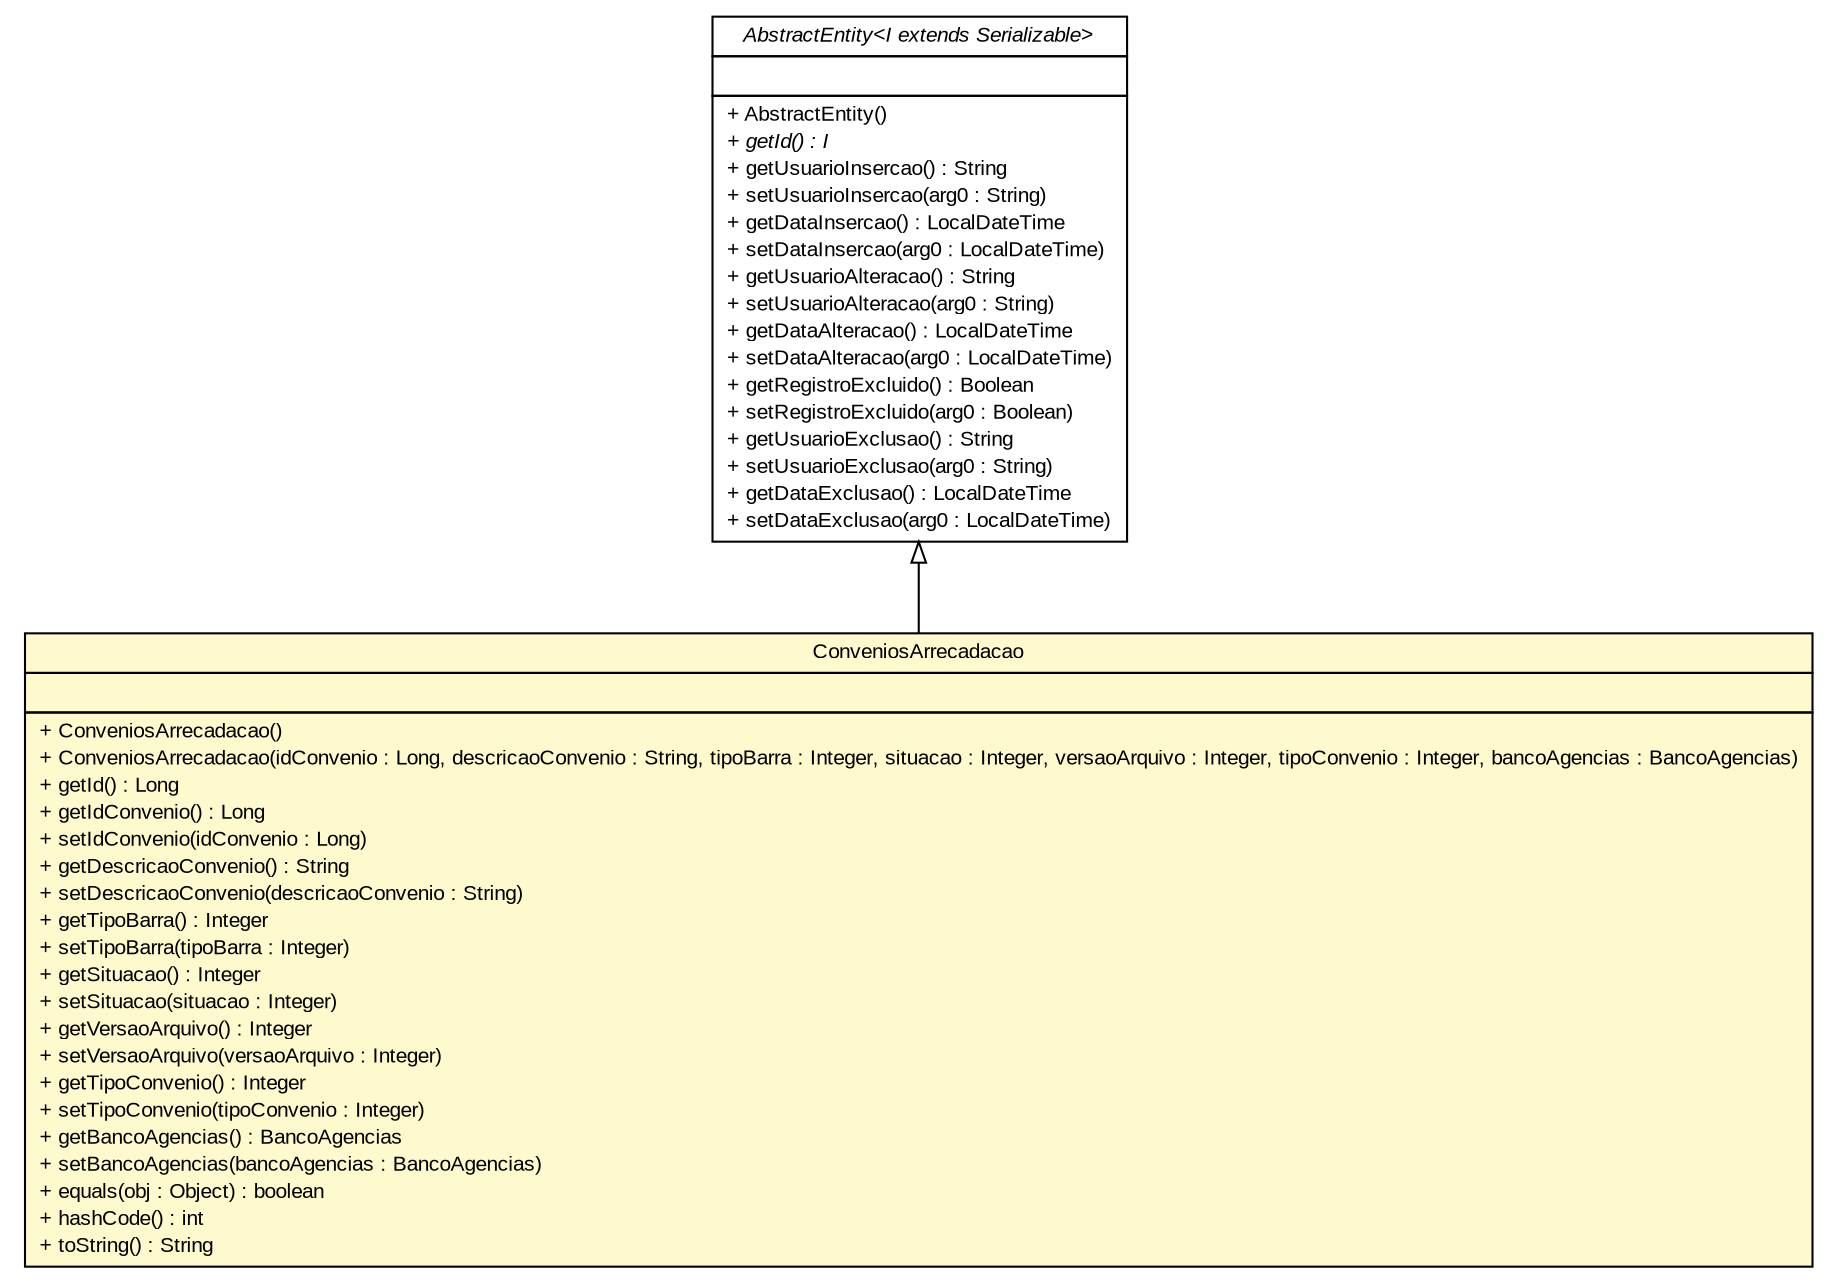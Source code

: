 #!/usr/local/bin/dot
#
# Class diagram 
# Generated by UMLGraph version R5_6 (http://www.umlgraph.org/)
#

digraph G {
	edge [fontname="arial",fontsize=10,labelfontname="arial",labelfontsize=10];
	node [fontname="arial",fontsize=10,shape=plaintext];
	nodesep=0.25;
	ranksep=0.5;
	// br.gov.to.sefaz.arr.parametros.persistence.entity.ConveniosArrecadacao
	c1878 [label=<<table title="br.gov.to.sefaz.arr.parametros.persistence.entity.ConveniosArrecadacao" border="0" cellborder="1" cellspacing="0" cellpadding="2" port="p" bgcolor="lemonChiffon" href="./ConveniosArrecadacao.html">
		<tr><td><table border="0" cellspacing="0" cellpadding="1">
<tr><td align="center" balign="center"> ConveniosArrecadacao </td></tr>
		</table></td></tr>
		<tr><td><table border="0" cellspacing="0" cellpadding="1">
<tr><td align="left" balign="left">  </td></tr>
		</table></td></tr>
		<tr><td><table border="0" cellspacing="0" cellpadding="1">
<tr><td align="left" balign="left"> + ConveniosArrecadacao() </td></tr>
<tr><td align="left" balign="left"> + ConveniosArrecadacao(idConvenio : Long, descricaoConvenio : String, tipoBarra : Integer, situacao : Integer, versaoArquivo : Integer, tipoConvenio : Integer, bancoAgencias : BancoAgencias) </td></tr>
<tr><td align="left" balign="left"> + getId() : Long </td></tr>
<tr><td align="left" balign="left"> + getIdConvenio() : Long </td></tr>
<tr><td align="left" balign="left"> + setIdConvenio(idConvenio : Long) </td></tr>
<tr><td align="left" balign="left"> + getDescricaoConvenio() : String </td></tr>
<tr><td align="left" balign="left"> + setDescricaoConvenio(descricaoConvenio : String) </td></tr>
<tr><td align="left" balign="left"> + getTipoBarra() : Integer </td></tr>
<tr><td align="left" balign="left"> + setTipoBarra(tipoBarra : Integer) </td></tr>
<tr><td align="left" balign="left"> + getSituacao() : Integer </td></tr>
<tr><td align="left" balign="left"> + setSituacao(situacao : Integer) </td></tr>
<tr><td align="left" balign="left"> + getVersaoArquivo() : Integer </td></tr>
<tr><td align="left" balign="left"> + setVersaoArquivo(versaoArquivo : Integer) </td></tr>
<tr><td align="left" balign="left"> + getTipoConvenio() : Integer </td></tr>
<tr><td align="left" balign="left"> + setTipoConvenio(tipoConvenio : Integer) </td></tr>
<tr><td align="left" balign="left"> + getBancoAgencias() : BancoAgencias </td></tr>
<tr><td align="left" balign="left"> + setBancoAgencias(bancoAgencias : BancoAgencias) </td></tr>
<tr><td align="left" balign="left"> + equals(obj : Object) : boolean </td></tr>
<tr><td align="left" balign="left"> + hashCode() : int </td></tr>
<tr><td align="left" balign="left"> + toString() : String </td></tr>
		</table></td></tr>
		</table>>, URL="./ConveniosArrecadacao.html", fontname="arial", fontcolor="black", fontsize=10.0];
	//br.gov.to.sefaz.arr.parametros.persistence.entity.ConveniosArrecadacao extends br.gov.to.sefaz.persistence.entity.AbstractEntity<java.lang.Long>
	c1897:p -> c1878:p [dir=back,arrowtail=empty];
	// br.gov.to.sefaz.persistence.entity.AbstractEntity<I extends java.io.Serializable>
	c1897 [label=<<table title="br.gov.to.sefaz.persistence.entity.AbstractEntity" border="0" cellborder="1" cellspacing="0" cellpadding="2" port="p" href="http://java.sun.com/j2se/1.4.2/docs/api/br/gov/to/sefaz/persistence/entity/AbstractEntity.html">
		<tr><td><table border="0" cellspacing="0" cellpadding="1">
<tr><td align="center" balign="center"><font face="arial italic"> AbstractEntity&lt;I extends Serializable&gt; </font></td></tr>
		</table></td></tr>
		<tr><td><table border="0" cellspacing="0" cellpadding="1">
<tr><td align="left" balign="left">  </td></tr>
		</table></td></tr>
		<tr><td><table border="0" cellspacing="0" cellpadding="1">
<tr><td align="left" balign="left"> + AbstractEntity() </td></tr>
<tr><td align="left" balign="left"><font face="arial italic" point-size="10.0"> + getId() : I </font></td></tr>
<tr><td align="left" balign="left"> + getUsuarioInsercao() : String </td></tr>
<tr><td align="left" balign="left"> + setUsuarioInsercao(arg0 : String) </td></tr>
<tr><td align="left" balign="left"> + getDataInsercao() : LocalDateTime </td></tr>
<tr><td align="left" balign="left"> + setDataInsercao(arg0 : LocalDateTime) </td></tr>
<tr><td align="left" balign="left"> + getUsuarioAlteracao() : String </td></tr>
<tr><td align="left" balign="left"> + setUsuarioAlteracao(arg0 : String) </td></tr>
<tr><td align="left" balign="left"> + getDataAlteracao() : LocalDateTime </td></tr>
<tr><td align="left" balign="left"> + setDataAlteracao(arg0 : LocalDateTime) </td></tr>
<tr><td align="left" balign="left"> + getRegistroExcluido() : Boolean </td></tr>
<tr><td align="left" balign="left"> + setRegistroExcluido(arg0 : Boolean) </td></tr>
<tr><td align="left" balign="left"> + getUsuarioExclusao() : String </td></tr>
<tr><td align="left" balign="left"> + setUsuarioExclusao(arg0 : String) </td></tr>
<tr><td align="left" balign="left"> + getDataExclusao() : LocalDateTime </td></tr>
<tr><td align="left" balign="left"> + setDataExclusao(arg0 : LocalDateTime) </td></tr>
		</table></td></tr>
		</table>>, URL="http://java.sun.com/j2se/1.4.2/docs/api/br/gov/to/sefaz/persistence/entity/AbstractEntity.html", fontname="arial", fontcolor="black", fontsize=10.0];
}

